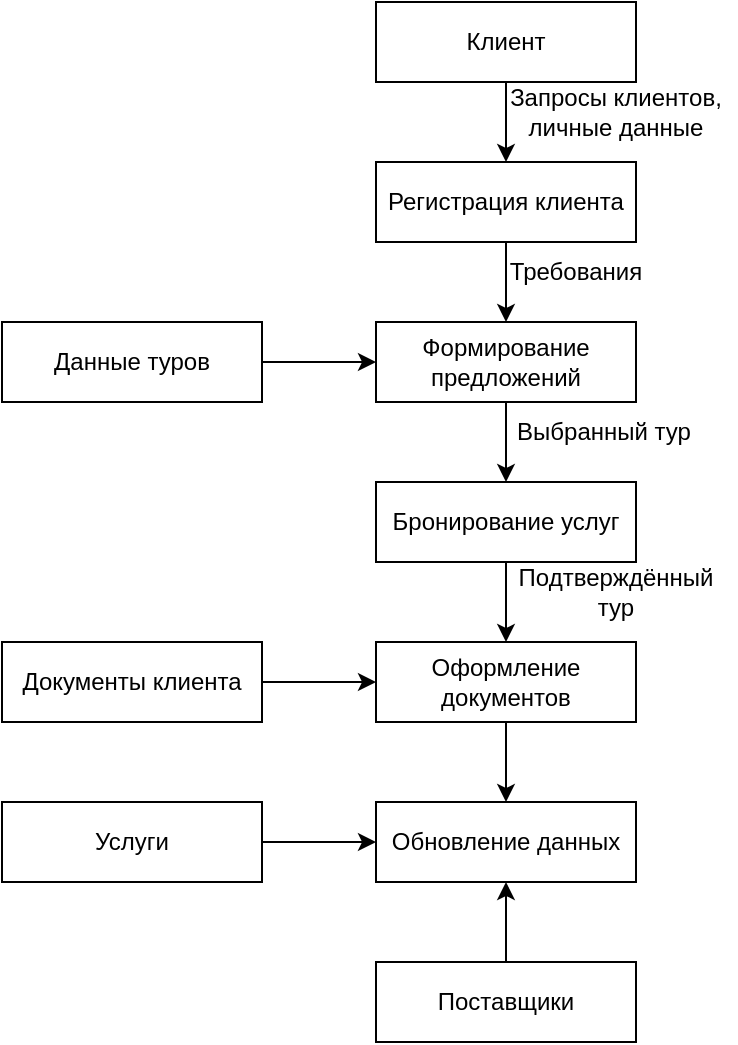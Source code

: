 <mxfile version="25.0.3">
  <diagram name="Страница — 1" id="NPuMPnxLAG1J5m0hc8WX">
    <mxGraphModel dx="668" dy="654" grid="0" gridSize="10" guides="1" tooltips="1" connect="1" arrows="1" fold="1" page="1" pageScale="1" pageWidth="827" pageHeight="1169" math="0" shadow="0">
      <root>
        <mxCell id="0" />
        <mxCell id="1" parent="0" />
        <mxCell id="-eIZ3SRn--MZBKKr23gA-7" style="edgeStyle=orthogonalEdgeStyle;rounded=0;orthogonalLoop=1;jettySize=auto;html=1;exitX=0.5;exitY=1;exitDx=0;exitDy=0;entryX=0.5;entryY=0;entryDx=0;entryDy=0;" edge="1" parent="1" source="-eIZ3SRn--MZBKKr23gA-1" target="-eIZ3SRn--MZBKKr23gA-2">
          <mxGeometry relative="1" as="geometry" />
        </mxCell>
        <mxCell id="-eIZ3SRn--MZBKKr23gA-1" value="Клиент" style="rounded=0;whiteSpace=wrap;html=1;" vertex="1" parent="1">
          <mxGeometry x="360" y="50" width="130" height="40" as="geometry" />
        </mxCell>
        <mxCell id="-eIZ3SRn--MZBKKr23gA-11" style="edgeStyle=orthogonalEdgeStyle;rounded=0;orthogonalLoop=1;jettySize=auto;html=1;exitX=0.5;exitY=1;exitDx=0;exitDy=0;entryX=0.5;entryY=0;entryDx=0;entryDy=0;" edge="1" parent="1" source="-eIZ3SRn--MZBKKr23gA-2" target="-eIZ3SRn--MZBKKr23gA-3">
          <mxGeometry relative="1" as="geometry" />
        </mxCell>
        <mxCell id="-eIZ3SRn--MZBKKr23gA-2" value="Регистрация клиента" style="rounded=0;whiteSpace=wrap;html=1;" vertex="1" parent="1">
          <mxGeometry x="360" y="130" width="130" height="40" as="geometry" />
        </mxCell>
        <mxCell id="-eIZ3SRn--MZBKKr23gA-12" style="edgeStyle=orthogonalEdgeStyle;rounded=0;orthogonalLoop=1;jettySize=auto;html=1;exitX=0.5;exitY=1;exitDx=0;exitDy=0;entryX=0.5;entryY=0;entryDx=0;entryDy=0;" edge="1" parent="1" source="-eIZ3SRn--MZBKKr23gA-3" target="-eIZ3SRn--MZBKKr23gA-4">
          <mxGeometry relative="1" as="geometry" />
        </mxCell>
        <mxCell id="-eIZ3SRn--MZBKKr23gA-3" value="Формирование предложений" style="rounded=0;whiteSpace=wrap;html=1;" vertex="1" parent="1">
          <mxGeometry x="360" y="210" width="130" height="40" as="geometry" />
        </mxCell>
        <mxCell id="-eIZ3SRn--MZBKKr23gA-14" style="edgeStyle=orthogonalEdgeStyle;rounded=0;orthogonalLoop=1;jettySize=auto;html=1;exitX=0.5;exitY=1;exitDx=0;exitDy=0;entryX=0.5;entryY=0;entryDx=0;entryDy=0;" edge="1" parent="1" source="-eIZ3SRn--MZBKKr23gA-4" target="-eIZ3SRn--MZBKKr23gA-5">
          <mxGeometry relative="1" as="geometry" />
        </mxCell>
        <mxCell id="-eIZ3SRn--MZBKKr23gA-4" value="Бронирование услуг" style="rounded=0;whiteSpace=wrap;html=1;" vertex="1" parent="1">
          <mxGeometry x="360" y="290" width="130" height="40" as="geometry" />
        </mxCell>
        <mxCell id="-eIZ3SRn--MZBKKr23gA-21" style="edgeStyle=orthogonalEdgeStyle;rounded=0;orthogonalLoop=1;jettySize=auto;html=1;exitX=0.5;exitY=1;exitDx=0;exitDy=0;entryX=0.5;entryY=0;entryDx=0;entryDy=0;" edge="1" parent="1" source="-eIZ3SRn--MZBKKr23gA-5" target="-eIZ3SRn--MZBKKr23gA-6">
          <mxGeometry relative="1" as="geometry" />
        </mxCell>
        <mxCell id="-eIZ3SRn--MZBKKr23gA-5" value="Оформление документов" style="rounded=0;whiteSpace=wrap;html=1;" vertex="1" parent="1">
          <mxGeometry x="360" y="370" width="130" height="40" as="geometry" />
        </mxCell>
        <mxCell id="-eIZ3SRn--MZBKKr23gA-6" value="Обновление данных" style="rounded=0;whiteSpace=wrap;html=1;" vertex="1" parent="1">
          <mxGeometry x="360" y="450" width="130" height="40" as="geometry" />
        </mxCell>
        <mxCell id="-eIZ3SRn--MZBKKr23gA-8" value="Запросы клиентов, личные данные" style="text;html=1;align=center;verticalAlign=middle;whiteSpace=wrap;rounded=0;" vertex="1" parent="1">
          <mxGeometry x="420" y="90" width="120" height="30" as="geometry" />
        </mxCell>
        <mxCell id="-eIZ3SRn--MZBKKr23gA-9" value="Требования" style="text;html=1;align=center;verticalAlign=middle;whiteSpace=wrap;rounded=0;" vertex="1" parent="1">
          <mxGeometry x="400" y="170" width="120" height="30" as="geometry" />
        </mxCell>
        <mxCell id="-eIZ3SRn--MZBKKr23gA-13" value="Выбранный тур" style="text;html=1;align=center;verticalAlign=middle;whiteSpace=wrap;rounded=0;" vertex="1" parent="1">
          <mxGeometry x="414" y="250" width="120" height="30" as="geometry" />
        </mxCell>
        <mxCell id="-eIZ3SRn--MZBKKr23gA-15" value="Подтверждённый тур" style="text;html=1;align=center;verticalAlign=middle;whiteSpace=wrap;rounded=0;" vertex="1" parent="1">
          <mxGeometry x="420" y="330" width="120" height="30" as="geometry" />
        </mxCell>
        <mxCell id="-eIZ3SRn--MZBKKr23gA-18" style="edgeStyle=orthogonalEdgeStyle;rounded=0;orthogonalLoop=1;jettySize=auto;html=1;exitX=1;exitY=0.5;exitDx=0;exitDy=0;entryX=0;entryY=0.5;entryDx=0;entryDy=0;" edge="1" parent="1" source="-eIZ3SRn--MZBKKr23gA-17" target="-eIZ3SRn--MZBKKr23gA-3">
          <mxGeometry relative="1" as="geometry" />
        </mxCell>
        <mxCell id="-eIZ3SRn--MZBKKr23gA-17" value="Данные туров" style="rounded=0;whiteSpace=wrap;html=1;" vertex="1" parent="1">
          <mxGeometry x="173" y="210" width="130" height="40" as="geometry" />
        </mxCell>
        <mxCell id="-eIZ3SRn--MZBKKr23gA-20" style="edgeStyle=orthogonalEdgeStyle;rounded=0;orthogonalLoop=1;jettySize=auto;html=1;exitX=1;exitY=0.5;exitDx=0;exitDy=0;entryX=0;entryY=0.5;entryDx=0;entryDy=0;" edge="1" parent="1" source="-eIZ3SRn--MZBKKr23gA-19" target="-eIZ3SRn--MZBKKr23gA-5">
          <mxGeometry relative="1" as="geometry" />
        </mxCell>
        <mxCell id="-eIZ3SRn--MZBKKr23gA-19" value="Документы клиента" style="rounded=0;whiteSpace=wrap;html=1;" vertex="1" parent="1">
          <mxGeometry x="173" y="370" width="130" height="40" as="geometry" />
        </mxCell>
        <mxCell id="-eIZ3SRn--MZBKKr23gA-23" value="" style="edgeStyle=orthogonalEdgeStyle;rounded=0;orthogonalLoop=1;jettySize=auto;html=1;" edge="1" parent="1" source="-eIZ3SRn--MZBKKr23gA-22" target="-eIZ3SRn--MZBKKr23gA-6">
          <mxGeometry relative="1" as="geometry" />
        </mxCell>
        <mxCell id="-eIZ3SRn--MZBKKr23gA-22" value="Услуги" style="rounded=0;whiteSpace=wrap;html=1;" vertex="1" parent="1">
          <mxGeometry x="173" y="450" width="130" height="40" as="geometry" />
        </mxCell>
        <mxCell id="-eIZ3SRn--MZBKKr23gA-25" style="edgeStyle=orthogonalEdgeStyle;rounded=0;orthogonalLoop=1;jettySize=auto;html=1;exitX=0.5;exitY=0;exitDx=0;exitDy=0;entryX=0.5;entryY=1;entryDx=0;entryDy=0;" edge="1" parent="1" source="-eIZ3SRn--MZBKKr23gA-24" target="-eIZ3SRn--MZBKKr23gA-6">
          <mxGeometry relative="1" as="geometry" />
        </mxCell>
        <mxCell id="-eIZ3SRn--MZBKKr23gA-24" value="Поставщики" style="rounded=0;whiteSpace=wrap;html=1;" vertex="1" parent="1">
          <mxGeometry x="360" y="530" width="130" height="40" as="geometry" />
        </mxCell>
      </root>
    </mxGraphModel>
  </diagram>
</mxfile>
